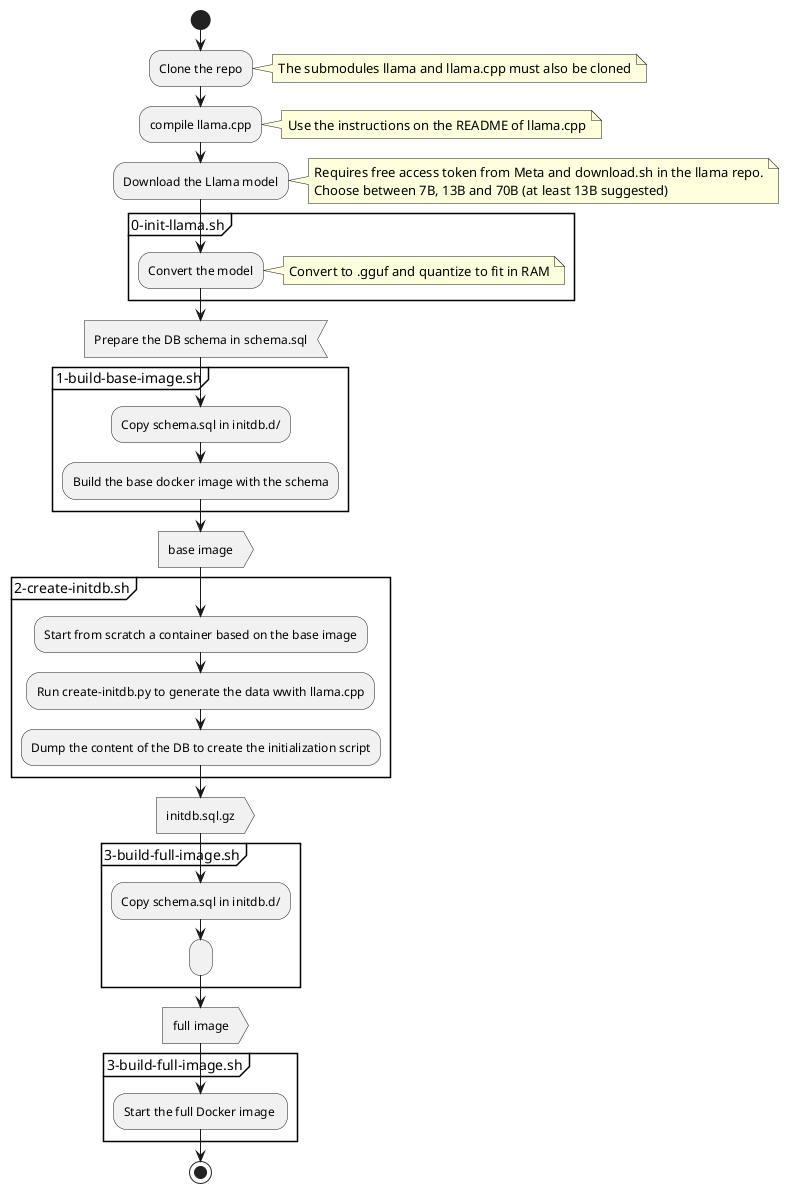 @startuml
start
:Clone the repo;
note right: The submodules llama and llama.cpp must also be cloned
:compile llama.cpp;
note right: Use the instructions on the README of llama.cpp
:Download the Llama model;
note right
  Requires free access token from Meta and download.sh in the llama repo.
  Choose between 7B, 13B and 70B (at least 13B suggested)
end note
partition "0-init-llama.sh" {
    :Convert the model;
    note right: Convert to .gguf and quantize to fit in RAM
}
:Prepare the DB schema in schema.sql; <<input>>
partition "1-build-base-image.sh" {
    :Copy schema.sql in initdb.d/;
    :Build the base docker image with the schema;
}
:base image; <<output>>
partition "2-create-initdb.sh" {
    :Start from scratch a container based on the base image;
    :Run create-initdb.py to generate the data wwith llama.cpp;
    :Dump the content of the DB to create the initialization script;
}
:initdb.sql.gz; <<output>>
partition "3-build-full-image.sh" {
    :Copy schema.sql in initdb.d/;
    :;
}
:full image; <<output>>
partition "3-build-full-image.sh" {
    :Start the full Docker image ;
}

stop
@enduml